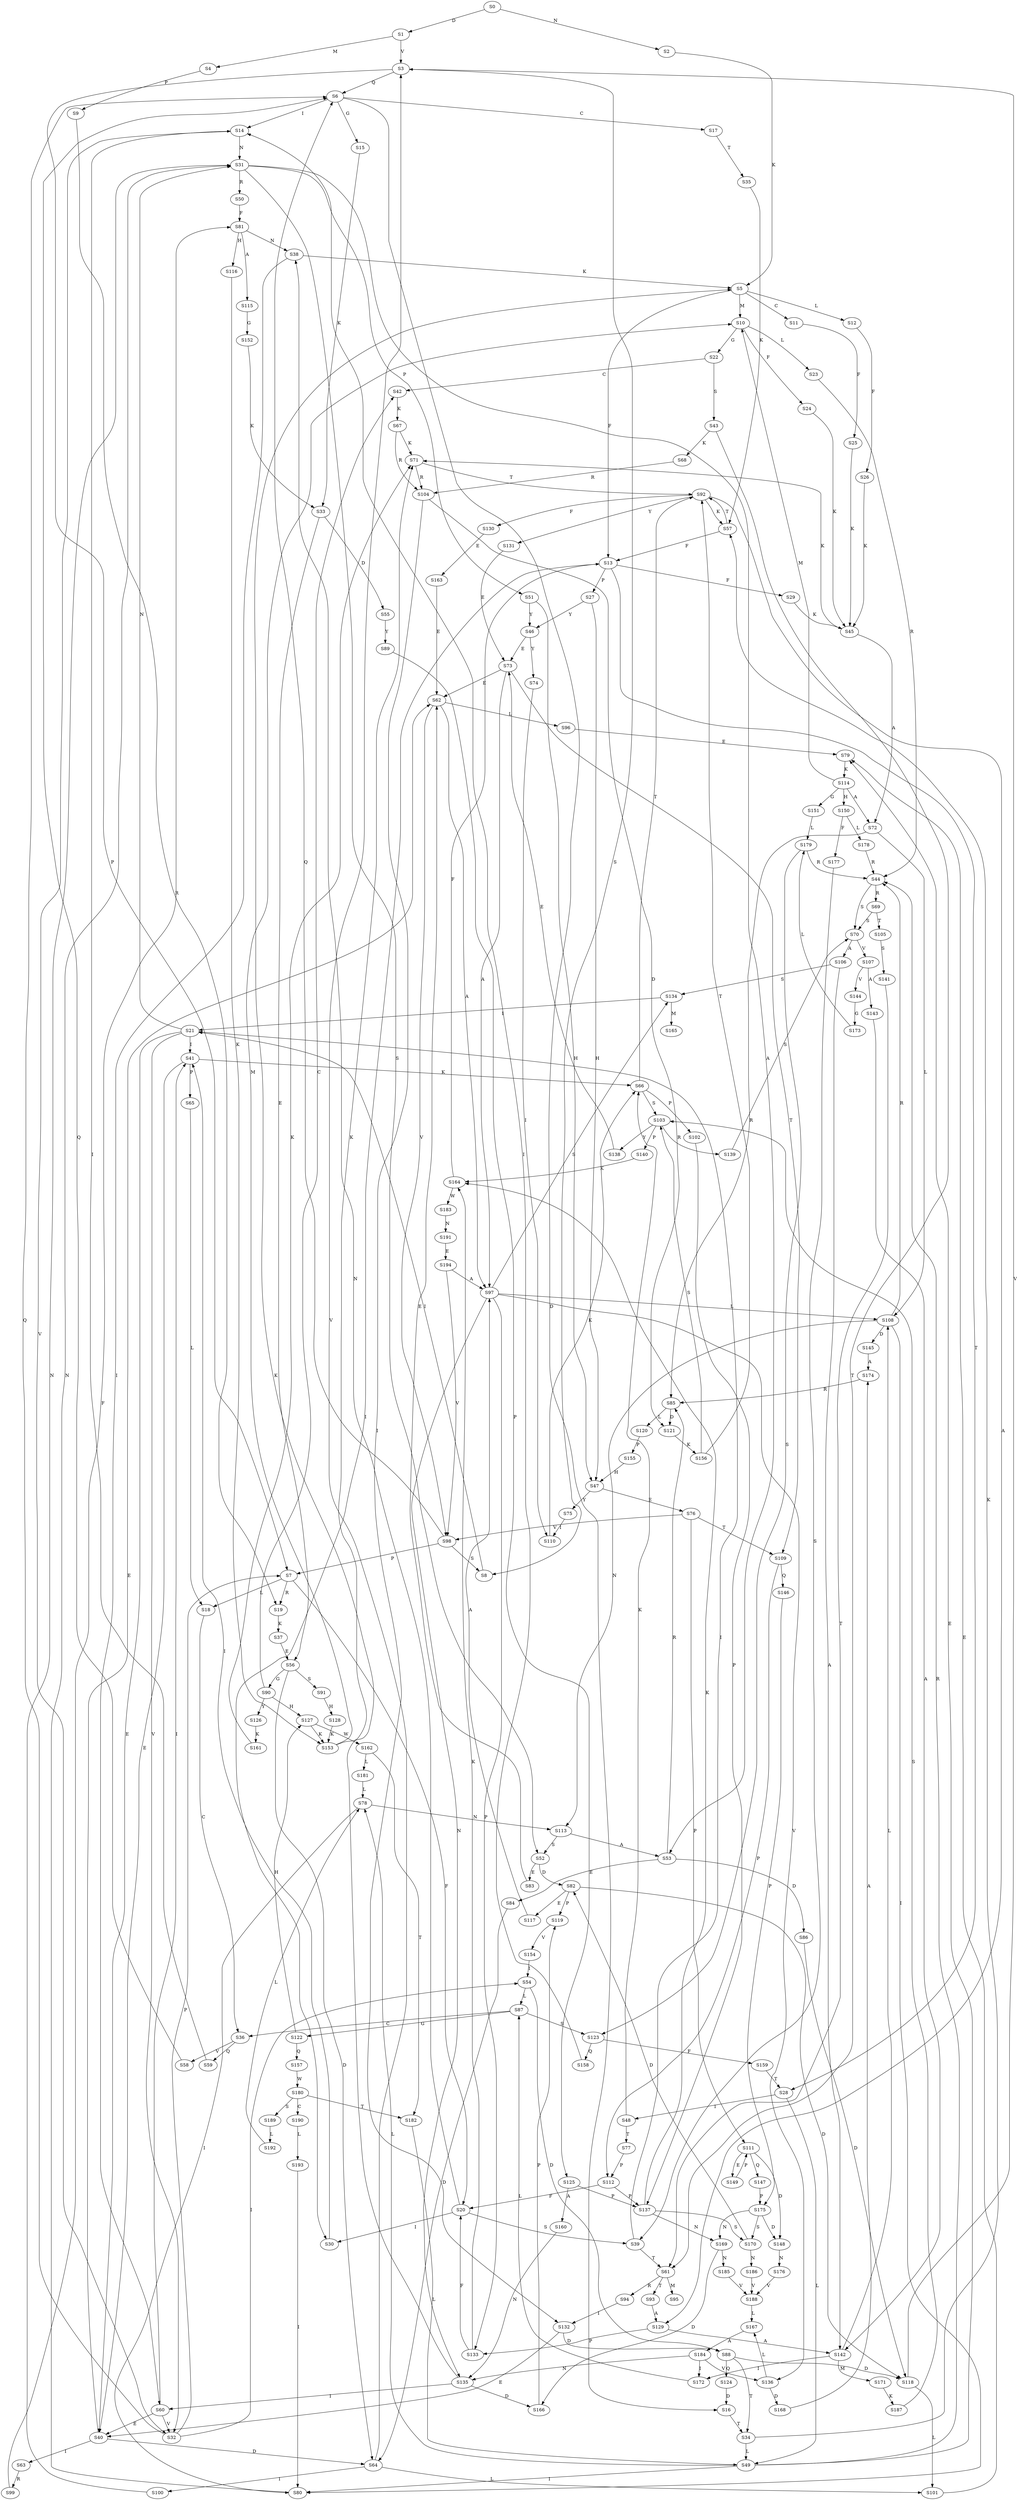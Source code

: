 strict digraph  {
	S0 -> S1 [ label = D ];
	S0 -> S2 [ label = N ];
	S1 -> S3 [ label = V ];
	S1 -> S4 [ label = M ];
	S2 -> S5 [ label = K ];
	S3 -> S6 [ label = Q ];
	S3 -> S7 [ label = P ];
	S3 -> S8 [ label = S ];
	S4 -> S9 [ label = P ];
	S5 -> S10 [ label = M ];
	S5 -> S11 [ label = C ];
	S5 -> S12 [ label = L ];
	S5 -> S13 [ label = F ];
	S6 -> S14 [ label = I ];
	S6 -> S15 [ label = G ];
	S6 -> S16 [ label = D ];
	S6 -> S17 [ label = C ];
	S7 -> S18 [ label = L ];
	S7 -> S19 [ label = R ];
	S7 -> S20 [ label = F ];
	S8 -> S21 [ label = I ];
	S9 -> S19 [ label = R ];
	S10 -> S22 [ label = G ];
	S10 -> S23 [ label = L ];
	S10 -> S24 [ label = F ];
	S11 -> S25 [ label = F ];
	S12 -> S26 [ label = F ];
	S13 -> S27 [ label = P ];
	S13 -> S28 [ label = T ];
	S13 -> S29 [ label = F ];
	S13 -> S30 [ label = I ];
	S14 -> S31 [ label = N ];
	S14 -> S32 [ label = V ];
	S15 -> S33 [ label = K ];
	S16 -> S34 [ label = T ];
	S17 -> S35 [ label = T ];
	S18 -> S36 [ label = C ];
	S19 -> S37 [ label = K ];
	S20 -> S38 [ label = N ];
	S20 -> S39 [ label = S ];
	S20 -> S30 [ label = I ];
	S21 -> S32 [ label = V ];
	S21 -> S40 [ label = E ];
	S21 -> S31 [ label = N ];
	S21 -> S41 [ label = I ];
	S22 -> S42 [ label = C ];
	S22 -> S43 [ label = S ];
	S23 -> S44 [ label = R ];
	S24 -> S45 [ label = K ];
	S25 -> S45 [ label = K ];
	S26 -> S45 [ label = K ];
	S27 -> S46 [ label = Y ];
	S27 -> S47 [ label = H ];
	S28 -> S48 [ label = I ];
	S28 -> S49 [ label = L ];
	S29 -> S45 [ label = K ];
	S30 -> S41 [ label = I ];
	S31 -> S50 [ label = R ];
	S31 -> S51 [ label = P ];
	S31 -> S52 [ label = S ];
	S31 -> S53 [ label = A ];
	S32 -> S7 [ label = P ];
	S32 -> S6 [ label = Q ];
	S32 -> S54 [ label = I ];
	S33 -> S55 [ label = D ];
	S33 -> S56 [ label = E ];
	S34 -> S57 [ label = K ];
	S34 -> S49 [ label = L ];
	S35 -> S57 [ label = K ];
	S36 -> S58 [ label = V ];
	S36 -> S59 [ label = Q ];
	S37 -> S56 [ label = E ];
	S38 -> S5 [ label = K ];
	S38 -> S60 [ label = I ];
	S39 -> S21 [ label = I ];
	S39 -> S61 [ label = T ];
	S40 -> S62 [ label = E ];
	S40 -> S63 [ label = I ];
	S40 -> S64 [ label = D ];
	S41 -> S65 [ label = P ];
	S41 -> S40 [ label = E ];
	S41 -> S66 [ label = K ];
	S42 -> S67 [ label = K ];
	S43 -> S61 [ label = T ];
	S43 -> S68 [ label = K ];
	S44 -> S69 [ label = R ];
	S44 -> S70 [ label = S ];
	S45 -> S71 [ label = K ];
	S45 -> S72 [ label = A ];
	S46 -> S73 [ label = E ];
	S46 -> S74 [ label = Y ];
	S47 -> S75 [ label = Y ];
	S47 -> S76 [ label = E ];
	S48 -> S66 [ label = K ];
	S48 -> S77 [ label = T ];
	S49 -> S78 [ label = L ];
	S49 -> S79 [ label = E ];
	S49 -> S44 [ label = R ];
	S49 -> S80 [ label = I ];
	S50 -> S81 [ label = F ];
	S51 -> S47 [ label = H ];
	S51 -> S46 [ label = Y ];
	S52 -> S82 [ label = D ];
	S52 -> S83 [ label = E ];
	S53 -> S84 [ label = E ];
	S53 -> S85 [ label = R ];
	S53 -> S86 [ label = D ];
	S54 -> S87 [ label = L ];
	S54 -> S88 [ label = D ];
	S55 -> S89 [ label = Y ];
	S56 -> S64 [ label = D ];
	S56 -> S90 [ label = G ];
	S56 -> S91 [ label = S ];
	S57 -> S13 [ label = F ];
	S57 -> S92 [ label = T ];
	S58 -> S6 [ label = Q ];
	S59 -> S14 [ label = I ];
	S60 -> S40 [ label = E ];
	S60 -> S41 [ label = I ];
	S60 -> S32 [ label = V ];
	S61 -> S93 [ label = T ];
	S61 -> S94 [ label = R ];
	S61 -> S95 [ label = M ];
	S62 -> S96 [ label = L ];
	S62 -> S97 [ label = A ];
	S62 -> S98 [ label = V ];
	S63 -> S99 [ label = R ];
	S64 -> S3 [ label = V ];
	S64 -> S100 [ label = I ];
	S64 -> S101 [ label = L ];
	S65 -> S18 [ label = L ];
	S66 -> S102 [ label = P ];
	S66 -> S92 [ label = T ];
	S66 -> S103 [ label = S ];
	S67 -> S104 [ label = R ];
	S67 -> S71 [ label = K ];
	S68 -> S104 [ label = R ];
	S69 -> S70 [ label = S ];
	S69 -> S105 [ label = T ];
	S70 -> S106 [ label = A ];
	S70 -> S107 [ label = V ];
	S71 -> S104 [ label = R ];
	S71 -> S92 [ label = T ];
	S72 -> S108 [ label = L ];
	S72 -> S85 [ label = R ];
	S73 -> S97 [ label = A ];
	S73 -> S62 [ label = E ];
	S73 -> S109 [ label = T ];
	S74 -> S110 [ label = I ];
	S75 -> S110 [ label = I ];
	S76 -> S111 [ label = P ];
	S76 -> S109 [ label = T ];
	S76 -> S98 [ label = V ];
	S77 -> S112 [ label = P ];
	S78 -> S113 [ label = N ];
	S78 -> S80 [ label = I ];
	S79 -> S114 [ label = K ];
	S80 -> S31 [ label = N ];
	S81 -> S38 [ label = N ];
	S81 -> S115 [ label = A ];
	S81 -> S116 [ label = H ];
	S82 -> S117 [ label = E ];
	S82 -> S118 [ label = D ];
	S82 -> S119 [ label = P ];
	S83 -> S62 [ label = E ];
	S84 -> S64 [ label = D ];
	S85 -> S120 [ label = L ];
	S85 -> S121 [ label = D ];
	S86 -> S118 [ label = D ];
	S87 -> S122 [ label = G ];
	S87 -> S123 [ label = S ];
	S87 -> S36 [ label = C ];
	S88 -> S34 [ label = T ];
	S88 -> S124 [ label = Q ];
	S88 -> S118 [ label = D ];
	S89 -> S125 [ label = P ];
	S90 -> S126 [ label = Y ];
	S90 -> S127 [ label = H ];
	S90 -> S42 [ label = C ];
	S91 -> S128 [ label = H ];
	S92 -> S57 [ label = K ];
	S92 -> S129 [ label = A ];
	S92 -> S130 [ label = F ];
	S92 -> S131 [ label = Y ];
	S93 -> S129 [ label = A ];
	S94 -> S132 [ label = I ];
	S96 -> S79 [ label = E ];
	S97 -> S133 [ label = P ];
	S97 -> S134 [ label = S ];
	S97 -> S108 [ label = L ];
	S97 -> S135 [ label = N ];
	S97 -> S136 [ label = V ];
	S98 -> S6 [ label = Q ];
	S98 -> S7 [ label = P ];
	S98 -> S8 [ label = S ];
	S99 -> S81 [ label = F ];
	S100 -> S31 [ label = N ];
	S101 -> S79 [ label = E ];
	S102 -> S137 [ label = P ];
	S103 -> S138 [ label = Y ];
	S103 -> S139 [ label = R ];
	S103 -> S140 [ label = P ];
	S104 -> S132 [ label = I ];
	S104 -> S121 [ label = D ];
	S105 -> S141 [ label = S ];
	S106 -> S142 [ label = A ];
	S106 -> S134 [ label = S ];
	S107 -> S143 [ label = A ];
	S107 -> S144 [ label = V ];
	S108 -> S145 [ label = D ];
	S108 -> S80 [ label = I ];
	S108 -> S44 [ label = R ];
	S108 -> S113 [ label = N ];
	S109 -> S146 [ label = Q ];
	S109 -> S112 [ label = P ];
	S110 -> S66 [ label = K ];
	S111 -> S147 [ label = Q ];
	S111 -> S148 [ label = D ];
	S111 -> S149 [ label = E ];
	S112 -> S137 [ label = P ];
	S112 -> S20 [ label = F ];
	S113 -> S53 [ label = A ];
	S113 -> S52 [ label = S ];
	S114 -> S10 [ label = M ];
	S114 -> S150 [ label = H ];
	S114 -> S72 [ label = A ];
	S114 -> S151 [ label = G ];
	S115 -> S152 [ label = G ];
	S116 -> S153 [ label = K ];
	S117 -> S97 [ label = A ];
	S118 -> S3 [ label = V ];
	S118 -> S101 [ label = L ];
	S119 -> S154 [ label = V ];
	S120 -> S155 [ label = P ];
	S121 -> S156 [ label = K ];
	S122 -> S157 [ label = Q ];
	S122 -> S127 [ label = H ];
	S123 -> S158 [ label = Q ];
	S123 -> S159 [ label = F ];
	S124 -> S16 [ label = D ];
	S125 -> S137 [ label = P ];
	S125 -> S160 [ label = A ];
	S126 -> S161 [ label = K ];
	S127 -> S162 [ label = W ];
	S127 -> S153 [ label = K ];
	S128 -> S153 [ label = K ];
	S129 -> S133 [ label = P ];
	S129 -> S142 [ label = A ];
	S130 -> S163 [ label = E ];
	S131 -> S73 [ label = E ];
	S132 -> S40 [ label = E ];
	S132 -> S88 [ label = D ];
	S133 -> S20 [ label = F ];
	S133 -> S164 [ label = K ];
	S134 -> S21 [ label = I ];
	S134 -> S165 [ label = M ];
	S135 -> S5 [ label = K ];
	S135 -> S166 [ label = D ];
	S135 -> S60 [ label = I ];
	S136 -> S167 [ label = L ];
	S136 -> S168 [ label = D ];
	S137 -> S169 [ label = N ];
	S137 -> S164 [ label = K ];
	S137 -> S170 [ label = S ];
	S138 -> S73 [ label = E ];
	S139 -> S70 [ label = S ];
	S140 -> S164 [ label = K ];
	S141 -> S61 [ label = T ];
	S142 -> S171 [ label = M ];
	S142 -> S108 [ label = L ];
	S142 -> S172 [ label = I ];
	S143 -> S142 [ label = A ];
	S144 -> S173 [ label = G ];
	S145 -> S174 [ label = A ];
	S146 -> S175 [ label = P ];
	S147 -> S175 [ label = P ];
	S148 -> S176 [ label = N ];
	S149 -> S111 [ label = P ];
	S150 -> S177 [ label = F ];
	S150 -> S178 [ label = L ];
	S151 -> S179 [ label = L ];
	S152 -> S33 [ label = K ];
	S153 -> S71 [ label = K ];
	S153 -> S10 [ label = M ];
	S154 -> S54 [ label = I ];
	S155 -> S47 [ label = H ];
	S156 -> S103 [ label = S ];
	S156 -> S92 [ label = T ];
	S157 -> S180 [ label = W ];
	S158 -> S14 [ label = I ];
	S159 -> S28 [ label = T ];
	S160 -> S135 [ label = N ];
	S161 -> S71 [ label = K ];
	S162 -> S181 [ label = L ];
	S162 -> S182 [ label = T ];
	S163 -> S62 [ label = E ];
	S164 -> S13 [ label = F ];
	S164 -> S183 [ label = W ];
	S166 -> S119 [ label = P ];
	S167 -> S184 [ label = A ];
	S168 -> S174 [ label = A ];
	S169 -> S166 [ label = D ];
	S169 -> S185 [ label = N ];
	S170 -> S82 [ label = D ];
	S170 -> S186 [ label = N ];
	S171 -> S187 [ label = K ];
	S172 -> S87 [ label = L ];
	S173 -> S179 [ label = L ];
	S174 -> S85 [ label = R ];
	S175 -> S148 [ label = D ];
	S175 -> S169 [ label = N ];
	S175 -> S170 [ label = S ];
	S176 -> S188 [ label = V ];
	S177 -> S39 [ label = S ];
	S178 -> S44 [ label = R ];
	S179 -> S123 [ label = S ];
	S179 -> S44 [ label = R ];
	S180 -> S182 [ label = T ];
	S180 -> S189 [ label = S ];
	S180 -> S190 [ label = C ];
	S181 -> S78 [ label = L ];
	S182 -> S49 [ label = L ];
	S183 -> S191 [ label = N ];
	S184 -> S172 [ label = I ];
	S184 -> S135 [ label = N ];
	S184 -> S136 [ label = V ];
	S185 -> S188 [ label = V ];
	S186 -> S188 [ label = V ];
	S187 -> S103 [ label = S ];
	S188 -> S167 [ label = L ];
	S189 -> S192 [ label = L ];
	S190 -> S193 [ label = L ];
	S191 -> S194 [ label = E ];
	S192 -> S78 [ label = L ];
	S193 -> S80 [ label = I ];
	S194 -> S97 [ label = A ];
	S194 -> S98 [ label = V ];
}
